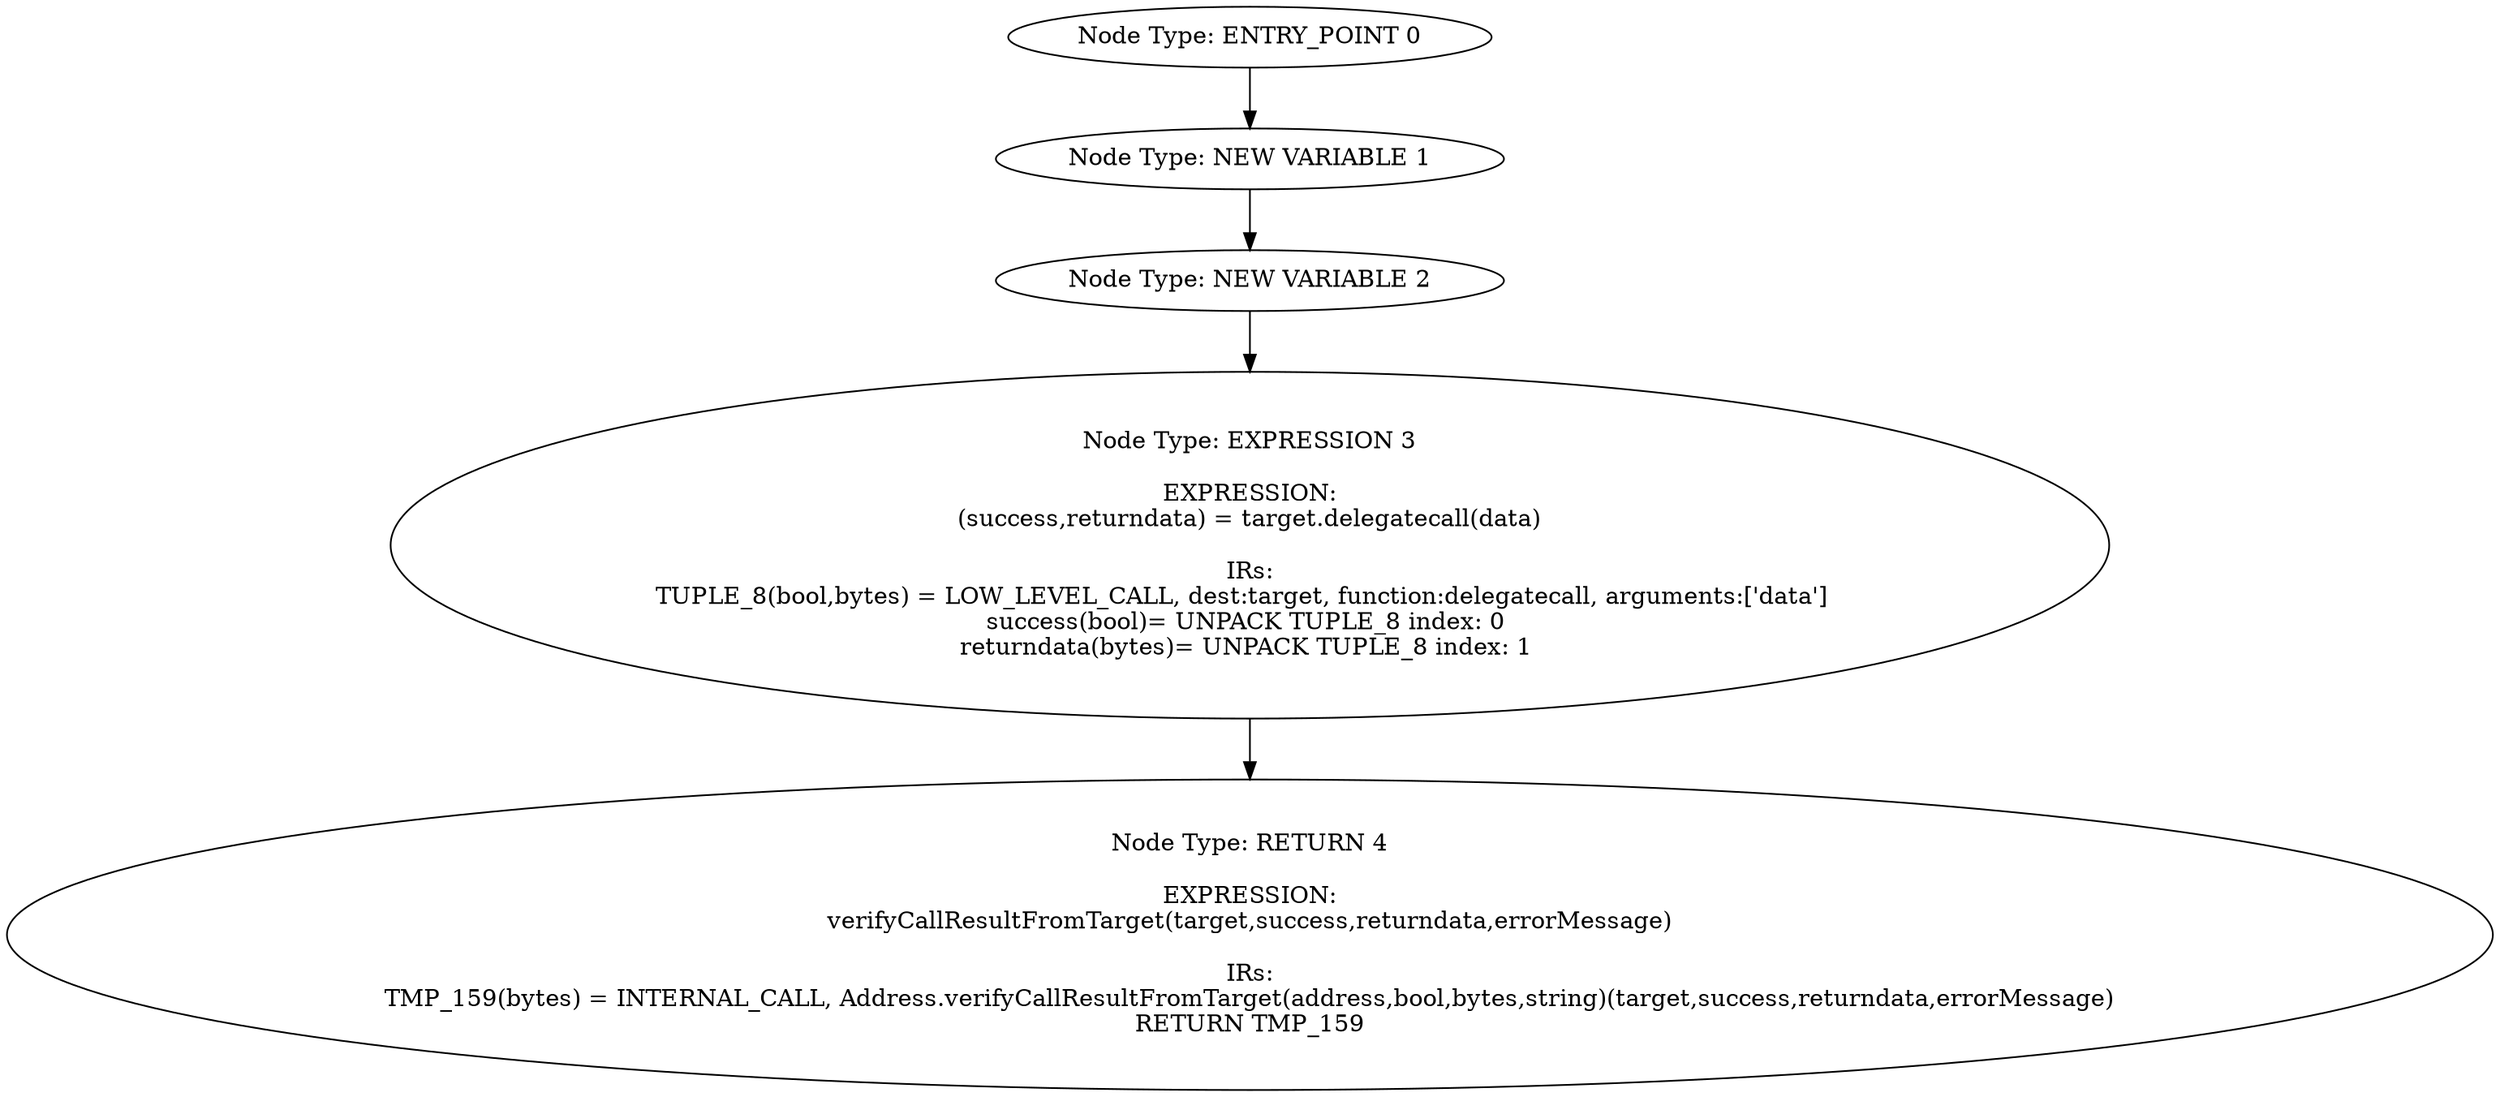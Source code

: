 digraph{
0[label="Node Type: ENTRY_POINT 0
"];
0->1;
1[label="Node Type: NEW VARIABLE 1
"];
1->2;
2[label="Node Type: NEW VARIABLE 2
"];
2->3;
3[label="Node Type: EXPRESSION 3

EXPRESSION:
(success,returndata) = target.delegatecall(data)

IRs:
TUPLE_8(bool,bytes) = LOW_LEVEL_CALL, dest:target, function:delegatecall, arguments:['data']  
success(bool)= UNPACK TUPLE_8 index: 0 
returndata(bytes)= UNPACK TUPLE_8 index: 1 "];
3->4;
4[label="Node Type: RETURN 4

EXPRESSION:
verifyCallResultFromTarget(target,success,returndata,errorMessage)

IRs:
TMP_159(bytes) = INTERNAL_CALL, Address.verifyCallResultFromTarget(address,bool,bytes,string)(target,success,returndata,errorMessage)
RETURN TMP_159"];
}
